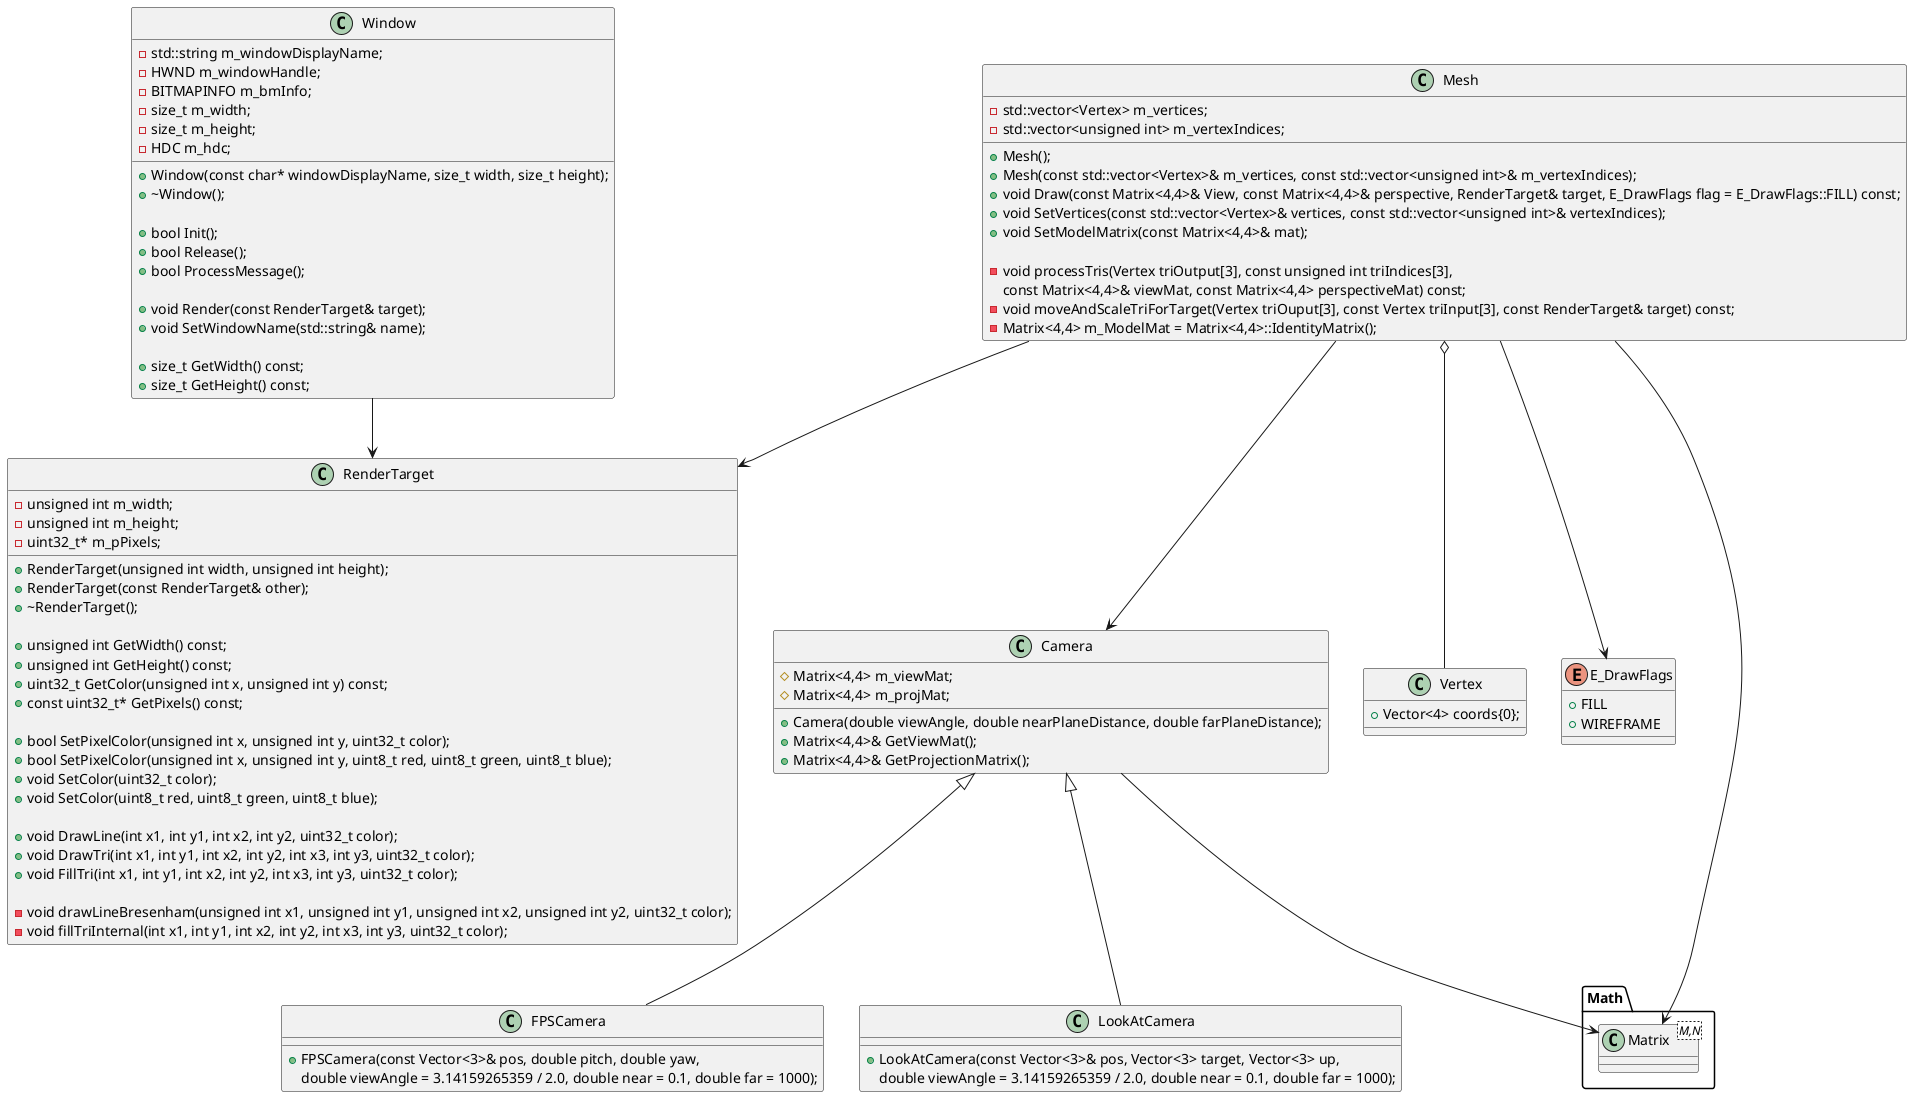 @startuml Rendering
class Window 
{
    +Window(const char* windowDisplayName, size_t width, size_t height);
    +~Window();
    
    +bool Init();
    +bool Release();
    +bool ProcessMessage();

    +void Render(const RenderTarget& target);
    +void SetWindowName(std::string& name);

    +size_t GetWidth() const;
    +size_t GetHeight() const;

    -std::string m_windowDisplayName;
    -HWND m_windowHandle;
    -BITMAPINFO m_bmInfo;
    -size_t m_width;
    -size_t m_height;
    -HDC m_hdc;
}

class RenderTarget
{
    +RenderTarget(unsigned int width, unsigned int height);
    +RenderTarget(const RenderTarget& other);
    +~RenderTarget();

    +unsigned int GetWidth() const;
    +unsigned int GetHeight() const;
    +uint32_t GetColor(unsigned int x, unsigned int y) const;
    +const uint32_t* GetPixels() const;

    +bool SetPixelColor(unsigned int x, unsigned int y, uint32_t color);
    +bool SetPixelColor(unsigned int x, unsigned int y, uint8_t red, uint8_t green, uint8_t blue);
    +void SetColor(uint32_t color);
    +void SetColor(uint8_t red, uint8_t green, uint8_t blue);

    +void DrawLine(int x1, int y1, int x2, int y2, uint32_t color);
    +void DrawTri(int x1, int y1, int x2, int y2, int x3, int y3, uint32_t color);
    +void FillTri(int x1, int y1, int x2, int y2, int x3, int y3, uint32_t color);

    -void drawLineBresenham(unsigned int x1, unsigned int y1, unsigned int x2, unsigned int y2, uint32_t color);
    -void fillTriInternal(int x1, int y1, int x2, int y2, int x3, int y3, uint32_t color);

    -unsigned int m_width;
    -unsigned int m_height;
    -uint32_t* m_pPixels;
}

class Camera
{
    +Camera(double viewAngle, double nearPlaneDistance, double farPlaneDistance);
    +Matrix<4,4>& GetViewMat();
    +Matrix<4,4>& GetProjectionMatrix();
    
    #Matrix<4,4> m_viewMat;
    #Matrix<4,4> m_projMat;
}

class FPSCamera
{
    +FPSCamera(const Vector<3>& pos, double pitch, double yaw, 
                double viewAngle = 3.14159265359 / 2.0, double near = 0.1, double far = 1000);
}

class LookAtCamera
{
    +LookAtCamera(const Vector<3>& pos, Vector<3> target, Vector<3> up,
                double viewAngle = 3.14159265359 / 2.0, double near = 0.1, double far = 1000);
}

class Vertex
{
    +Vector<4> coords{0};
}

enum E_DrawFlags
{
    +FILL
    +WIREFRAME
}

class Mesh
{
        +Mesh();
        +Mesh(const std::vector<Vertex>& m_vertices, const std::vector<unsigned int>& m_vertexIndices);
        +void Draw(const Matrix<4,4>& View, const Matrix<4,4>& perspective, RenderTarget& target, E_DrawFlags flag = E_DrawFlags::FILL) const;
        +void SetVertices(const std::vector<Vertex>& vertices, const std::vector<unsigned int>& vertexIndices);
        +void SetModelMatrix(const Matrix<4,4>& mat);

        -void processTris(Vertex triOutput[3], const unsigned int triIndices[3], 
                        const Matrix<4,4>& viewMat, const Matrix<4,4> perspectiveMat) const;
        -void moveAndScaleTriForTarget(Vertex triOuput[3], const Vertex triInput[3], const RenderTarget& target) const;

        -std::vector<Vertex> m_vertices;
        -std::vector<unsigned int> m_vertexIndices;
        -Matrix<4,4> m_ModelMat = Matrix<4,4>::IdentityMatrix();
}

package Math <<Folder>>
{
    class Matrix <M,N>
}

Camera <|-- FPSCamera
Camera <|-- LookAtCamera
Mesh --> Camera
Mesh --> RenderTarget
Mesh o-- Vertex
Mesh --> E_DrawFlags
Window --> RenderTarget
Camera --> Matrix
Mesh --> Matrix
@enduml